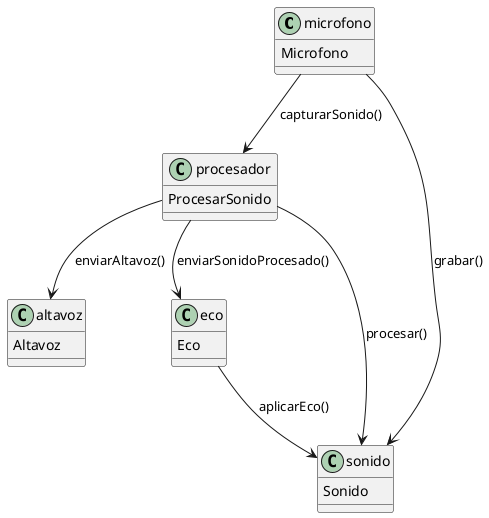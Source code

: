 @startuml

microfono : Microfono
altavoz : Altavoz
procesador : ProcesarSonido
eco : Eco
sonido : Sonido

microfono --> sonido : grabar()
procesador --> sonido : procesar()
eco --> sonido : aplicarEco()
procesador --> eco : enviarSonidoProcesado()
microfono --> procesador : capturarSonido()
procesador --> altavoz : enviarAltavoz()

@enduml
